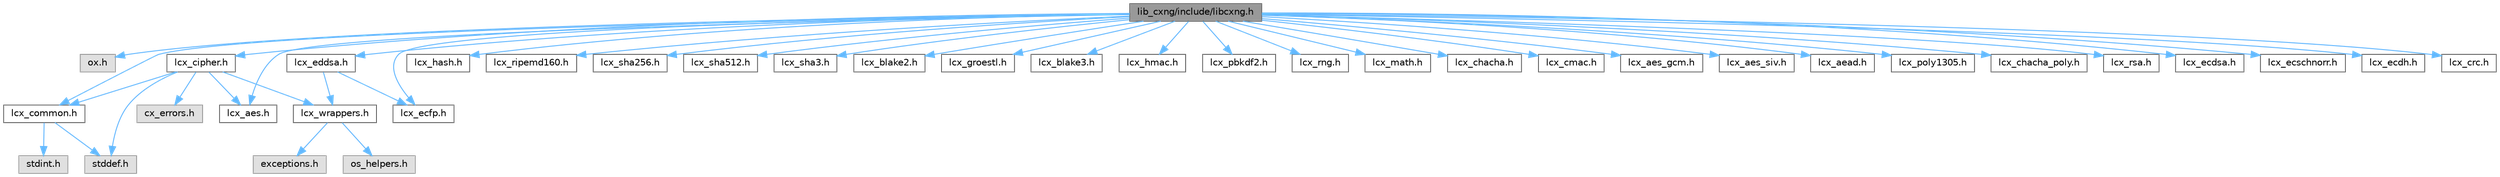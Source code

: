 digraph "lib_cxng/include/libcxng.h"
{
 // LATEX_PDF_SIZE
  bgcolor="transparent";
  edge [fontname=Helvetica,fontsize=10,labelfontname=Helvetica,labelfontsize=10];
  node [fontname=Helvetica,fontsize=10,shape=box,height=0.2,width=0.4];
  Node1 [label="lib_cxng/include/libcxng.h",height=0.2,width=0.4,color="gray40", fillcolor="grey60", style="filled", fontcolor="black",tooltip="Include cryptography files."];
  Node1 -> Node2 [color="steelblue1",style="solid"];
  Node2 [label="ox.h",height=0.2,width=0.4,color="grey60", fillcolor="#E0E0E0", style="filled",tooltip=" "];
  Node1 -> Node3 [color="steelblue1",style="solid"];
  Node3 [label="lcx_common.h",height=0.2,width=0.4,color="grey40", fillcolor="white", style="filled",URL="$lcx__common_8h.html",tooltip="Cryptography flags."];
  Node3 -> Node4 [color="steelblue1",style="solid"];
  Node4 [label="stdint.h",height=0.2,width=0.4,color="grey60", fillcolor="#E0E0E0", style="filled",tooltip=" "];
  Node3 -> Node5 [color="steelblue1",style="solid"];
  Node5 [label="stddef.h",height=0.2,width=0.4,color="grey60", fillcolor="#E0E0E0", style="filled",tooltip=" "];
  Node1 -> Node6 [color="steelblue1",style="solid"];
  Node6 [label="lcx_hash.h",height=0.2,width=0.4,color="grey40", fillcolor="white", style="filled",URL="$lcx__hash_8h.html",tooltip="Hash functions."];
  Node1 -> Node7 [color="steelblue1",style="solid"];
  Node7 [label="lcx_ripemd160.h",height=0.2,width=0.4,color="grey40", fillcolor="white", style="filled",URL="$lcx__ripemd160_8h.html",tooltip="RIPEMD-160 hash function."];
  Node1 -> Node8 [color="steelblue1",style="solid"];
  Node8 [label="lcx_sha256.h",height=0.2,width=0.4,color="grey40", fillcolor="white", style="filled",URL="$lcx__sha256_8h.html",tooltip="SHA-2 (Secure Hash Algorithm 2)"];
  Node1 -> Node9 [color="steelblue1",style="solid"];
  Node9 [label="lcx_sha512.h",height=0.2,width=0.4,color="grey40", fillcolor="white", style="filled",URL="$lcx__sha512_8h.html",tooltip="SHA-2 (Secure Hash Algorithm 2)"];
  Node1 -> Node10 [color="steelblue1",style="solid"];
  Node10 [label="lcx_sha3.h",height=0.2,width=0.4,color="grey40", fillcolor="white", style="filled",URL="$lcx__sha3_8h.html",tooltip="SHA-3 (Secure Hash Algorithm 3)"];
  Node1 -> Node11 [color="steelblue1",style="solid"];
  Node11 [label="lcx_blake2.h",height=0.2,width=0.4,color="grey40", fillcolor="white", style="filled",URL="$lcx__blake2_8h.html",tooltip="BLAKE2 crypographic hash function."];
  Node1 -> Node12 [color="steelblue1",style="solid"];
  Node12 [label="lcx_groestl.h",height=0.2,width=0.4,color="grey40", fillcolor="white", style="filled",URL="$lcx__groestl_8h.html",tooltip="GROESTL hash function."];
  Node1 -> Node13 [color="steelblue1",style="solid"];
  Node13 [label="lcx_blake3.h",height=0.2,width=0.4,color="grey40", fillcolor="white", style="filled",URL="$lcx__blake3_8h.html",tooltip="BLAKE3 hash function."];
  Node1 -> Node14 [color="steelblue1",style="solid"];
  Node14 [label="lcx_hmac.h",height=0.2,width=0.4,color="grey40", fillcolor="white", style="filled",URL="$lcx__hmac_8h.html",tooltip="HMAC (Keyed-Hash Message Authentication Code)"];
  Node1 -> Node15 [color="steelblue1",style="solid"];
  Node15 [label="lcx_pbkdf2.h",height=0.2,width=0.4,color="grey40", fillcolor="white", style="filled",URL="$lcx__pbkdf2_8h.html",tooltip="PBKDF2 (Password-Based Key Derivation Function)"];
  Node1 -> Node16 [color="steelblue1",style="solid"];
  Node16 [label="lcx_rng.h",height=0.2,width=0.4,color="grey40", fillcolor="white", style="filled",URL="$lcx__rng_8h.html",tooltip="Random Number Generation."];
  Node1 -> Node17 [color="steelblue1",style="solid"];
  Node17 [label="lcx_math.h",height=0.2,width=0.4,color="grey40", fillcolor="white", style="filled",URL="$lcx__math_8h.html",tooltip="Basic arithmetic."];
  Node1 -> Node18 [color="steelblue1",style="solid"];
  Node18 [label="lcx_chacha.h",height=0.2,width=0.4,color="grey40", fillcolor="white", style="filled",URL="$lcx__chacha_8h.html",tooltip="Chacha cipher."];
  Node1 -> Node19 [color="steelblue1",style="solid"];
  Node19 [label="lcx_cipher.h",height=0.2,width=0.4,color="grey40", fillcolor="white", style="filled",URL="$lcx__cipher_8h.html",tooltip="API for block ciphers."];
  Node19 -> Node20 [color="steelblue1",style="solid"];
  Node20 [label="cx_errors.h",height=0.2,width=0.4,color="grey60", fillcolor="#E0E0E0", style="filled",tooltip=" "];
  Node19 -> Node21 [color="steelblue1",style="solid"];
  Node21 [label="lcx_wrappers.h",height=0.2,width=0.4,color="grey40", fillcolor="white", style="filled",URL="$lcx__wrappers_8h.html",tooltip=" "];
  Node21 -> Node22 [color="steelblue1",style="solid"];
  Node22 [label="exceptions.h",height=0.2,width=0.4,color="grey60", fillcolor="#E0E0E0", style="filled",tooltip=" "];
  Node21 -> Node23 [color="steelblue1",style="solid"];
  Node23 [label="os_helpers.h",height=0.2,width=0.4,color="grey60", fillcolor="#E0E0E0", style="filled",tooltip=" "];
  Node19 -> Node3 [color="steelblue1",style="solid"];
  Node19 -> Node24 [color="steelblue1",style="solid"];
  Node24 [label="lcx_aes.h",height=0.2,width=0.4,color="grey40", fillcolor="white", style="filled",URL="$lcx__aes_8h.html",tooltip="AES (Advanced Encryption Standard)."];
  Node19 -> Node5 [color="steelblue1",style="solid"];
  Node1 -> Node25 [color="steelblue1",style="solid"];
  Node25 [label="lcx_cmac.h",height=0.2,width=0.4,color="grey40", fillcolor="white", style="filled",URL="$lcx__cmac_8h.html",tooltip="CMAC (Cipher-based Message Authentication Code)."];
  Node1 -> Node24 [color="steelblue1",style="solid"];
  Node1 -> Node26 [color="steelblue1",style="solid"];
  Node26 [label="lcx_aes_gcm.h",height=0.2,width=0.4,color="grey40", fillcolor="white", style="filled",URL="$lcx__aes__gcm_8h.html",tooltip="AES in Galois/Counter Mode (AES-GCM)"];
  Node1 -> Node27 [color="steelblue1",style="solid"];
  Node27 [label="lcx_aes_siv.h",height=0.2,width=0.4,color="grey40", fillcolor="white", style="filled",URL="$lcx__aes__siv_8h.html",tooltip="Advanced Encryption Standard with Synthetic Initialization Vector (AES-SIV)."];
  Node1 -> Node28 [color="steelblue1",style="solid"];
  Node28 [label="lcx_aead.h",height=0.2,width=0.4,color="grey40", fillcolor="white", style="filled",URL="$lcx__aead_8h.html",tooltip="Authenticated Encryption with Associated Data (AEAD)"];
  Node1 -> Node29 [color="steelblue1",style="solid"];
  Node29 [label="lcx_poly1305.h",height=0.2,width=0.4,color="grey40", fillcolor="white", style="filled",URL="$lcx__poly1305_8h.html",tooltip="POLY1305 Message Authentication Code."];
  Node1 -> Node30 [color="steelblue1",style="solid"];
  Node30 [label="lcx_chacha_poly.h",height=0.2,width=0.4,color="grey40", fillcolor="white", style="filled",URL="$lcx__chacha__poly_8h.html",tooltip="CHACHA20_POLY1305 Authenticated Encryption with Additional Data (AEAD)"];
  Node1 -> Node31 [color="steelblue1",style="solid"];
  Node31 [label="lcx_rsa.h",height=0.2,width=0.4,color="grey40", fillcolor="white", style="filled",URL="$lcx__rsa_8h.html",tooltip="RSA algorithm."];
  Node1 -> Node32 [color="steelblue1",style="solid"];
  Node32 [label="lcx_ecfp.h",height=0.2,width=0.4,color="grey40", fillcolor="white", style="filled",URL="$lcx__ecfp_8h.html",tooltip="Key pair generation based on elliptic curves."];
  Node1 -> Node33 [color="steelblue1",style="solid"];
  Node33 [label="lcx_ecdsa.h",height=0.2,width=0.4,color="grey40", fillcolor="white", style="filled",URL="$lcx__ecdsa_8h.html",tooltip="ECDSA (Elliptic Curve Digital Signature Algorithm)."];
  Node1 -> Node34 [color="steelblue1",style="solid"];
  Node34 [label="lcx_eddsa.h",height=0.2,width=0.4,color="grey40", fillcolor="white", style="filled",URL="$lcx__eddsa_8h.html",tooltip="EDDSA (Edwards Curve Digital Signature Algorithm)"];
  Node34 -> Node32 [color="steelblue1",style="solid"];
  Node34 -> Node21 [color="steelblue1",style="solid"];
  Node1 -> Node35 [color="steelblue1",style="solid"];
  Node35 [label="lcx_ecschnorr.h",height=0.2,width=0.4,color="grey40", fillcolor="white", style="filled",URL="$lcx__ecschnorr_8h.html",tooltip="ECSDSA (Elliptic Curve-based Schnorr Digital Signature Algorithm)."];
  Node1 -> Node36 [color="steelblue1",style="solid"];
  Node36 [label="lcx_ecdh.h",height=0.2,width=0.4,color="grey40", fillcolor="white", style="filled",URL="$lcx__ecdh_8h.html",tooltip="ECDH (Elliptic Curve Diffie Hellman) key exchange."];
  Node1 -> Node37 [color="steelblue1",style="solid"];
  Node37 [label="lcx_crc.h",height=0.2,width=0.4,color="grey40", fillcolor="white", style="filled",URL="$lcx__crc_8h.html",tooltip="CRC (Cyclic Redundancy Check)."];
}
